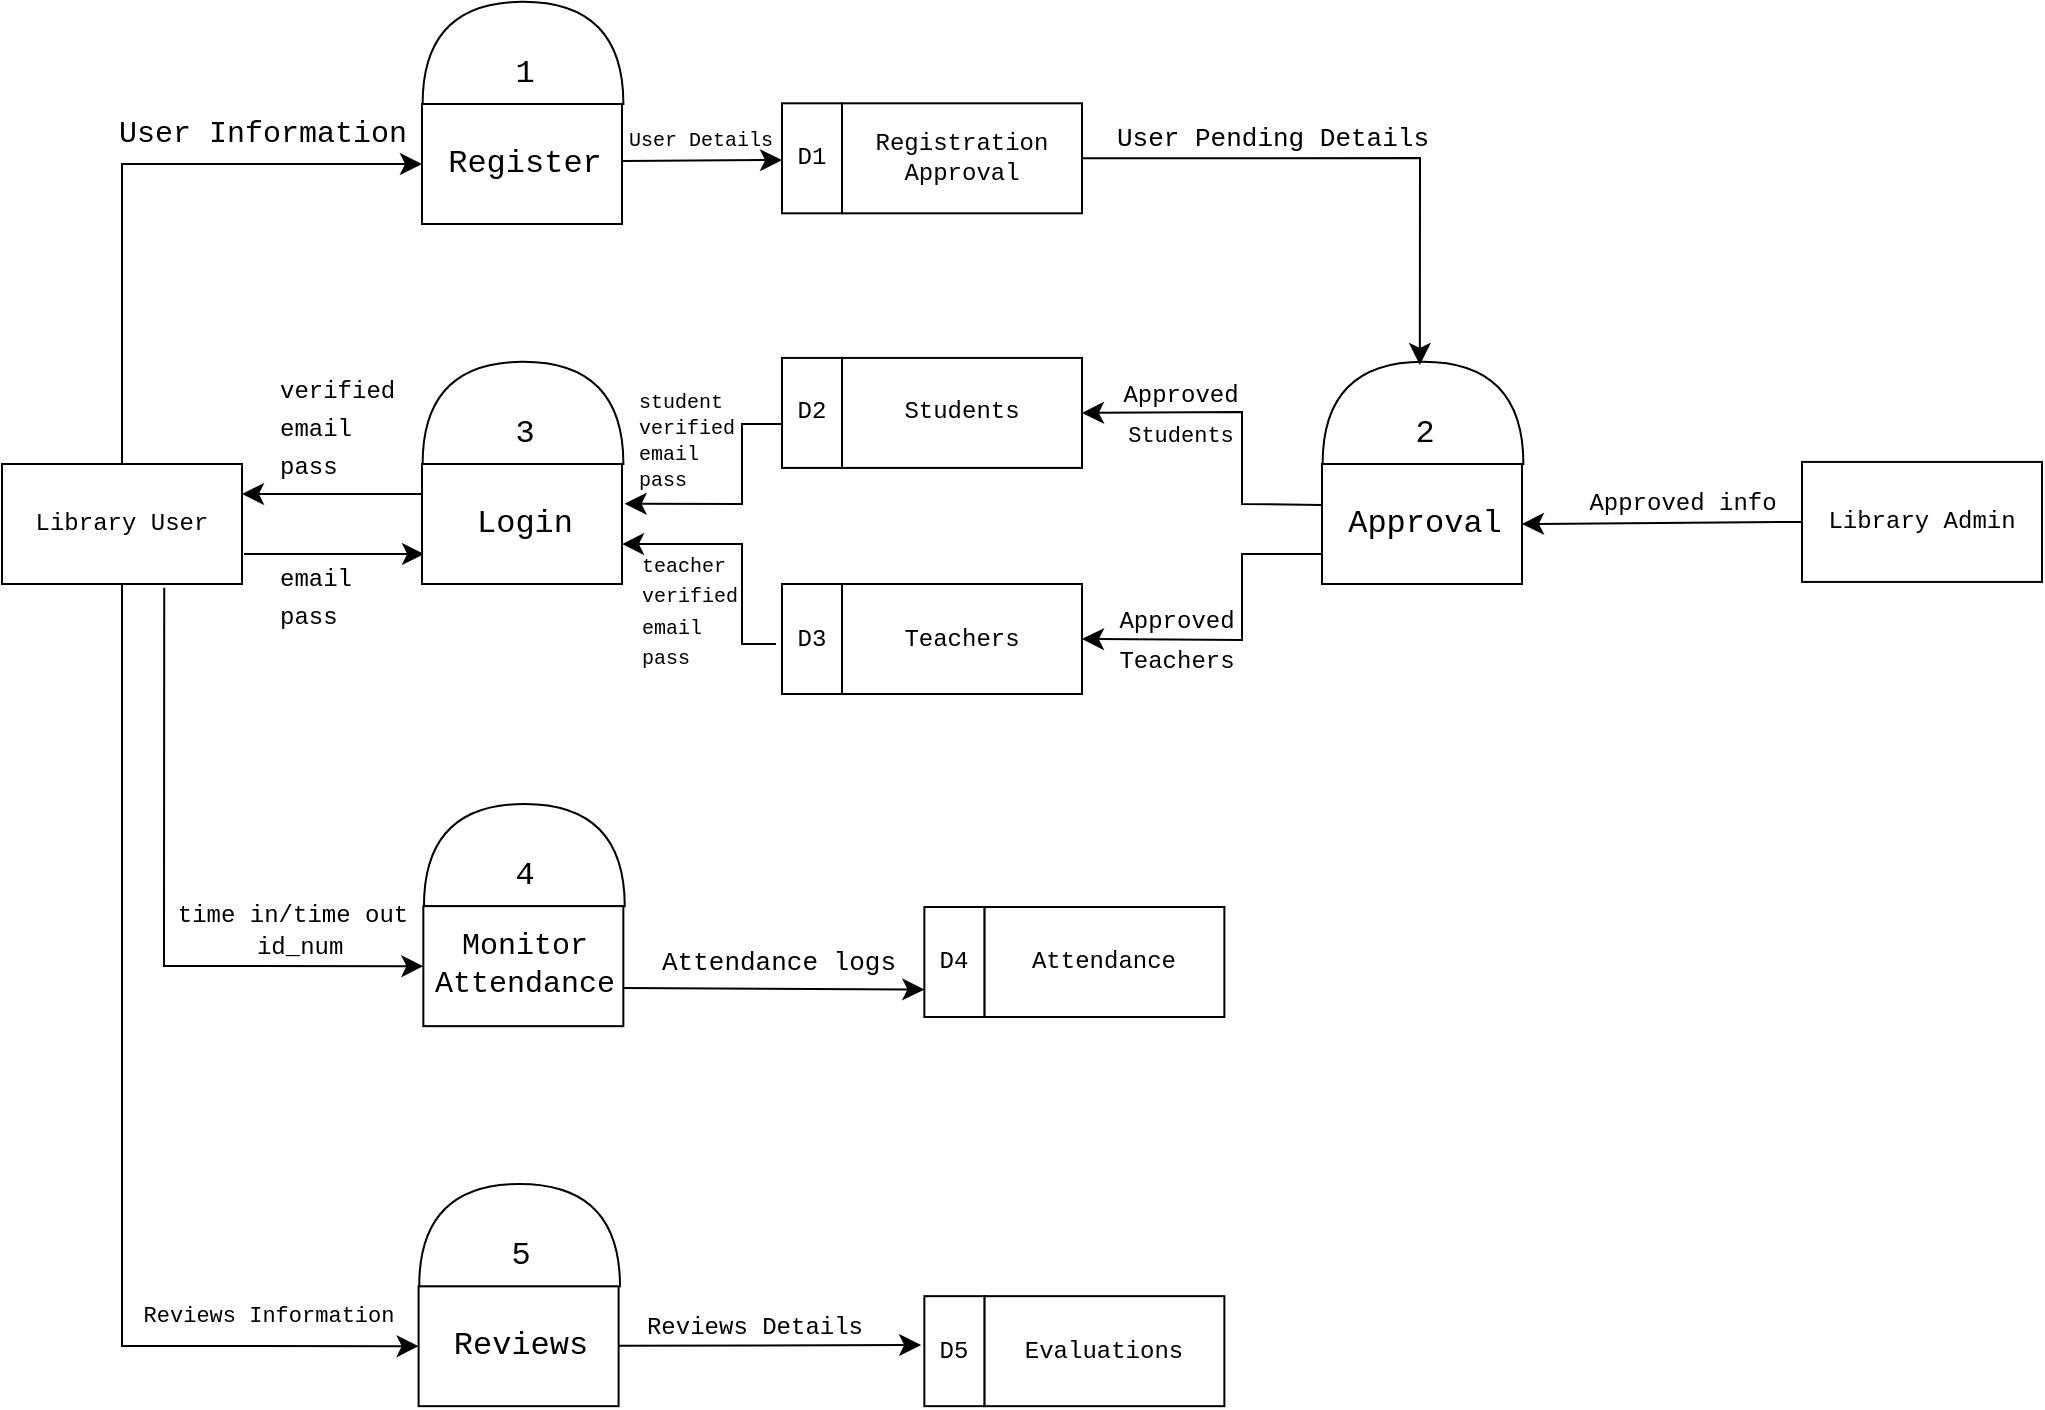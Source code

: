 <mxfile version="24.2.3" type="github">
  <diagram name="Page-1" id="GqMZiqfUwNPtbt659hKj">
    <mxGraphModel dx="2080" dy="956" grid="1" gridSize="10" guides="1" tooltips="1" connect="1" arrows="1" fold="1" page="0" pageScale="1" pageWidth="827" pageHeight="1169" math="0" shadow="0">
      <root>
        <mxCell id="0" />
        <mxCell id="1" parent="0" />
        <mxCell id="muXEsNCiM2LmNspon1gy-124" style="edgeStyle=none;curved=0;rounded=0;orthogonalLoop=1;jettySize=auto;html=1;strokeColor=default;align=center;verticalAlign=middle;fontFamily=Helvetica;fontSize=12;fontColor=default;labelBackgroundColor=default;startSize=8;endArrow=classic;endSize=8;" parent="1" edge="1">
          <mxGeometry relative="1" as="geometry">
            <mxPoint x="-698.98" y="15" as="sourcePoint" />
            <mxPoint x="-608.98" y="15" as="targetPoint" />
          </mxGeometry>
        </mxCell>
        <mxCell id="muXEsNCiM2LmNspon1gy-2" value="Library User" style="rounded=0;whiteSpace=wrap;html=1;fontFamily=Courier New;" parent="1" vertex="1">
          <mxGeometry x="-820" y="-30" width="120" height="60" as="geometry" />
        </mxCell>
        <mxCell id="muXEsNCiM2LmNspon1gy-3" value="" style="rounded=0;whiteSpace=wrap;html=1;fontFamily=Courier New;" parent="1" vertex="1">
          <mxGeometry x="-610" y="-210" width="100" height="60" as="geometry" />
        </mxCell>
        <mxCell id="muXEsNCiM2LmNspon1gy-4" value="" style="shape=or;whiteSpace=wrap;html=1;rotation=-90;fontFamily=Courier New;" parent="1" vertex="1">
          <mxGeometry x="-585.04" y="-285.73" width="51.09" height="100.39" as="geometry" />
        </mxCell>
        <mxCell id="muXEsNCiM2LmNspon1gy-5" style="edgeStyle=none;curved=1;rounded=0;orthogonalLoop=1;jettySize=auto;html=1;exitX=0;exitY=0.5;exitDx=0;exitDy=0;fontSize=12;startSize=8;endSize=8;fontFamily=Courier New;" parent="1" source="muXEsNCiM2LmNspon1gy-3" target="muXEsNCiM2LmNspon1gy-3" edge="1">
          <mxGeometry relative="1" as="geometry" />
        </mxCell>
        <mxCell id="muXEsNCiM2LmNspon1gy-7" value="1" style="text;html=1;align=center;verticalAlign=middle;resizable=0;points=[];autosize=1;strokeColor=none;fillColor=none;fontSize=16;fontFamily=Courier New;" parent="1" vertex="1">
          <mxGeometry x="-574.49" y="-240" width="30" height="30" as="geometry" />
        </mxCell>
        <mxCell id="muXEsNCiM2LmNspon1gy-8" value="" style="rounded=0;whiteSpace=wrap;html=1;fontFamily=Courier New;" parent="1" vertex="1">
          <mxGeometry x="-610" y="-30" width="100" height="60" as="geometry" />
        </mxCell>
        <mxCell id="muXEsNCiM2LmNspon1gy-9" value="" style="shape=or;whiteSpace=wrap;html=1;rotation=-90;fontFamily=Courier New;" parent="1" vertex="1">
          <mxGeometry x="-585.04" y="-105.73" width="51.09" height="100.39" as="geometry" />
        </mxCell>
        <mxCell id="muXEsNCiM2LmNspon1gy-10" style="edgeStyle=none;curved=1;rounded=0;orthogonalLoop=1;jettySize=auto;html=1;exitX=0;exitY=0.5;exitDx=0;exitDy=0;fontSize=12;startSize=8;endSize=8;fontFamily=Courier New;" parent="1" source="muXEsNCiM2LmNspon1gy-8" target="muXEsNCiM2LmNspon1gy-8" edge="1">
          <mxGeometry relative="1" as="geometry" />
        </mxCell>
        <mxCell id="muXEsNCiM2LmNspon1gy-11" value="3" style="text;html=1;align=center;verticalAlign=middle;resizable=0;points=[];autosize=1;strokeColor=none;fillColor=none;fontSize=16;fontFamily=Courier New;" parent="1" vertex="1">
          <mxGeometry x="-574.49" y="-60" width="30" height="30" as="geometry" />
        </mxCell>
        <mxCell id="muXEsNCiM2LmNspon1gy-20" value="Register" style="text;html=1;align=center;verticalAlign=middle;resizable=0;points=[];autosize=1;strokeColor=none;fillColor=none;fontSize=16;fontFamily=Courier New;" parent="1" vertex="1">
          <mxGeometry x="-608.98" y="-195" width="100" height="30" as="geometry" />
        </mxCell>
        <mxCell id="muXEsNCiM2LmNspon1gy-21" value="Login" style="text;html=1;align=center;verticalAlign=middle;resizable=0;points=[];autosize=1;strokeColor=none;fillColor=none;fontSize=16;fontFamily=Courier New;" parent="1" vertex="1">
          <mxGeometry x="-593.98" y="-15.0" width="70" height="30" as="geometry" />
        </mxCell>
        <mxCell id="muXEsNCiM2LmNspon1gy-25" value="" style="endArrow=classic;html=1;rounded=0;fontSize=12;startSize=8;endSize=8;curved=0;exitX=0.5;exitY=0;exitDx=0;exitDy=0;entryX=0;entryY=0.5;entryDx=0;entryDy=0;fontFamily=Courier New;" parent="1" source="muXEsNCiM2LmNspon1gy-2" target="muXEsNCiM2LmNspon1gy-3" edge="1">
          <mxGeometry width="50" height="50" relative="1" as="geometry">
            <mxPoint x="-630" y="-50" as="sourcePoint" />
            <mxPoint x="-580" y="-100" as="targetPoint" />
            <Array as="points">
              <mxPoint x="-760" y="-180" />
            </Array>
          </mxGeometry>
        </mxCell>
        <mxCell id="muXEsNCiM2LmNspon1gy-26" value="&lt;font style=&quot;font-size: 15px;&quot;&gt;User Information&lt;/font&gt;" style="text;html=1;align=center;verticalAlign=middle;resizable=0;points=[];autosize=1;strokeColor=none;fillColor=none;fontSize=16;fontFamily=Courier New;" parent="1" vertex="1">
          <mxGeometry x="-775" y="-210.34" width="170" height="30" as="geometry" />
        </mxCell>
        <mxCell id="muXEsNCiM2LmNspon1gy-27" value="Library Admin" style="rounded=0;whiteSpace=wrap;html=1;fontFamily=Courier New;" parent="1" vertex="1">
          <mxGeometry x="80" y="-31.04" width="120" height="60" as="geometry" />
        </mxCell>
        <mxCell id="muXEsNCiM2LmNspon1gy-31" value="" style="group;fontFamily=Courier New;" parent="1" vertex="1" connectable="0">
          <mxGeometry x="-430" y="-210.34" width="150" height="55" as="geometry" />
        </mxCell>
        <mxCell id="muXEsNCiM2LmNspon1gy-29" value="Registration Approval" style="whiteSpace=wrap;html=1;fontFamily=Courier New;" parent="muXEsNCiM2LmNspon1gy-31" vertex="1">
          <mxGeometry x="30" width="120" height="55" as="geometry" />
        </mxCell>
        <mxCell id="muXEsNCiM2LmNspon1gy-30" value="D1" style="rounded=0;whiteSpace=wrap;html=1;fontFamily=Courier New;" parent="muXEsNCiM2LmNspon1gy-31" vertex="1">
          <mxGeometry width="30" height="55" as="geometry" />
        </mxCell>
        <mxCell id="muXEsNCiM2LmNspon1gy-35" value="" style="group;fontFamily=Courier New;" parent="1" vertex="1" connectable="0">
          <mxGeometry x="-430" y="-83.04" width="150" height="55" as="geometry" />
        </mxCell>
        <mxCell id="muXEsNCiM2LmNspon1gy-36" value="Students" style="whiteSpace=wrap;html=1;fontFamily=Courier New;" parent="muXEsNCiM2LmNspon1gy-35" vertex="1">
          <mxGeometry x="30" width="120" height="55" as="geometry" />
        </mxCell>
        <mxCell id="muXEsNCiM2LmNspon1gy-37" value="D2" style="rounded=0;whiteSpace=wrap;html=1;fontFamily=Courier New;" parent="muXEsNCiM2LmNspon1gy-35" vertex="1">
          <mxGeometry width="30" height="55" as="geometry" />
        </mxCell>
        <mxCell id="muXEsNCiM2LmNspon1gy-38" value="" style="group;fontFamily=Courier New;" parent="1" vertex="1" connectable="0">
          <mxGeometry x="-430" y="30.0" width="150" height="55" as="geometry" />
        </mxCell>
        <mxCell id="muXEsNCiM2LmNspon1gy-39" value="Teachers" style="whiteSpace=wrap;html=1;fontFamily=Courier New;" parent="muXEsNCiM2LmNspon1gy-38" vertex="1">
          <mxGeometry x="30" width="120" height="55" as="geometry" />
        </mxCell>
        <mxCell id="muXEsNCiM2LmNspon1gy-40" value="D3" style="rounded=0;whiteSpace=wrap;html=1;fontFamily=Courier New;" parent="muXEsNCiM2LmNspon1gy-38" vertex="1">
          <mxGeometry width="30" height="55" as="geometry" />
        </mxCell>
        <mxCell id="muXEsNCiM2LmNspon1gy-52" value="" style="endArrow=classic;html=1;rounded=0;fontSize=12;startSize=8;endSize=8;curved=0;exitX=0;exitY=0.5;exitDx=0;exitDy=0;entryX=1;entryY=0.5;entryDx=0;entryDy=0;fontFamily=Courier New;" parent="1" edge="1">
          <mxGeometry width="50" height="50" relative="1" as="geometry">
            <mxPoint x="-610" y="-15" as="sourcePoint" />
            <mxPoint x="-700" y="-15" as="targetPoint" />
            <Array as="points" />
          </mxGeometry>
        </mxCell>
        <mxCell id="muXEsNCiM2LmNspon1gy-53" value="&lt;span style=&quot;font-size: 12px;&quot;&gt;verified&amp;nbsp;&lt;/span&gt;&lt;div&gt;&lt;span style=&quot;font-size: 12px;&quot;&gt;email&lt;/span&gt;&lt;/div&gt;&lt;div&gt;&lt;span style=&quot;font-size: 12px;&quot;&gt;pass&lt;/span&gt;&lt;/div&gt;" style="text;html=1;align=left;verticalAlign=middle;resizable=0;points=[];autosize=1;strokeColor=none;fillColor=none;fontSize=16;fontFamily=Courier New;" parent="1" vertex="1">
          <mxGeometry x="-682.98" y="-83.04" width="90" height="70" as="geometry" />
        </mxCell>
        <mxCell id="muXEsNCiM2LmNspon1gy-54" value="" style="group;fontFamily=Courier New;" parent="1" vertex="1" connectable="0">
          <mxGeometry x="-611.7" y="330.0" width="100.7" height="111.08" as="geometry" />
        </mxCell>
        <mxCell id="muXEsNCiM2LmNspon1gy-12" value="" style="rounded=0;whiteSpace=wrap;html=1;fontFamily=Courier New;" parent="muXEsNCiM2LmNspon1gy-54" vertex="1">
          <mxGeometry y="51.08" width="100" height="60" as="geometry" />
        </mxCell>
        <mxCell id="muXEsNCiM2LmNspon1gy-13" value="" style="shape=or;whiteSpace=wrap;html=1;rotation=-90;fontFamily=Courier New;" parent="muXEsNCiM2LmNspon1gy-54" vertex="1">
          <mxGeometry x="24.96" y="-24.65" width="51.09" height="100.39" as="geometry" />
        </mxCell>
        <mxCell id="muXEsNCiM2LmNspon1gy-14" style="edgeStyle=none;curved=1;rounded=0;orthogonalLoop=1;jettySize=auto;html=1;exitX=0;exitY=0.5;exitDx=0;exitDy=0;fontSize=12;startSize=8;endSize=8;fontFamily=Courier New;" parent="muXEsNCiM2LmNspon1gy-54" source="muXEsNCiM2LmNspon1gy-12" target="muXEsNCiM2LmNspon1gy-12" edge="1">
          <mxGeometry relative="1" as="geometry" />
        </mxCell>
        <mxCell id="muXEsNCiM2LmNspon1gy-15" value="5" style="text;html=1;align=center;verticalAlign=middle;resizable=0;points=[];autosize=1;strokeColor=none;fillColor=none;fontSize=16;fontFamily=Courier New;" parent="muXEsNCiM2LmNspon1gy-54" vertex="1">
          <mxGeometry x="35.51" y="21.08" width="30" height="30" as="geometry" />
        </mxCell>
        <mxCell id="muXEsNCiM2LmNspon1gy-22" value="Reviews" style="text;html=1;align=center;verticalAlign=middle;resizable=0;points=[];autosize=1;strokeColor=none;fillColor=none;fontSize=16;fontFamily=Courier New;" parent="muXEsNCiM2LmNspon1gy-54" vertex="1">
          <mxGeometry x="5.51" y="66.08" width="90" height="30" as="geometry" />
        </mxCell>
        <mxCell id="muXEsNCiM2LmNspon1gy-55" value="" style="endArrow=classic;html=1;rounded=0;fontSize=12;startSize=8;endSize=8;curved=0;entryX=0;entryY=0.5;entryDx=0;entryDy=0;fontFamily=Courier New;" parent="1" source="muXEsNCiM2LmNspon1gy-2" target="muXEsNCiM2LmNspon1gy-12" edge="1">
          <mxGeometry width="50" height="50" relative="1" as="geometry">
            <mxPoint x="-730" y="150" as="sourcePoint" />
            <mxPoint x="-760" y="210" as="targetPoint" />
            <Array as="points">
              <mxPoint x="-760" y="411" />
            </Array>
          </mxGeometry>
        </mxCell>
        <mxCell id="muXEsNCiM2LmNspon1gy-56" value="&lt;font style=&quot;font-size: 11px;&quot;&gt;Reviews Information&lt;/font&gt;" style="text;html=1;align=center;verticalAlign=middle;resizable=0;points=[];autosize=1;strokeColor=none;fillColor=none;fontSize=16;fontFamily=Courier New;" parent="1" vertex="1">
          <mxGeometry x="-762" y="380" width="150" height="30" as="geometry" />
        </mxCell>
        <mxCell id="muXEsNCiM2LmNspon1gy-57" value="" style="group;fontFamily=Courier New;" parent="1" vertex="1" connectable="0">
          <mxGeometry x="-358.82" y="386.08" width="150" height="55" as="geometry" />
        </mxCell>
        <mxCell id="muXEsNCiM2LmNspon1gy-58" value="Evaluations" style="whiteSpace=wrap;html=1;fontFamily=Courier New;" parent="muXEsNCiM2LmNspon1gy-57" vertex="1">
          <mxGeometry x="30" width="120" height="55" as="geometry" />
        </mxCell>
        <mxCell id="muXEsNCiM2LmNspon1gy-59" value="D5" style="rounded=0;whiteSpace=wrap;html=1;fontFamily=Courier New;" parent="muXEsNCiM2LmNspon1gy-57" vertex="1">
          <mxGeometry width="30" height="55" as="geometry" />
        </mxCell>
        <mxCell id="muXEsNCiM2LmNspon1gy-62" value="&lt;font style=&quot;font-size: 12px;&quot;&gt;Reviews D&lt;/font&gt;&lt;span style=&quot;font-size: 12px; background-color: initial;&quot;&gt;etails&lt;/span&gt;" style="text;html=1;align=center;verticalAlign=middle;resizable=0;points=[];autosize=1;strokeColor=none;fillColor=none;fontSize=16;fontFamily=Courier New;" parent="1" vertex="1">
          <mxGeometry x="-508.98" y="386.08" width="130" height="30" as="geometry" />
        </mxCell>
        <mxCell id="muXEsNCiM2LmNspon1gy-69" value="" style="group;fontFamily=Courier New;" parent="1" vertex="1" connectable="0">
          <mxGeometry x="-609.33" y="140.0" width="110.51" height="111.08" as="geometry" />
        </mxCell>
        <mxCell id="muXEsNCiM2LmNspon1gy-17" value="" style="shape=or;whiteSpace=wrap;html=1;rotation=-90;fontFamily=Courier New;" parent="muXEsNCiM2LmNspon1gy-69" vertex="1">
          <mxGeometry x="24.96" y="-24.65" width="51.09" height="100.39" as="geometry" />
        </mxCell>
        <mxCell id="muXEsNCiM2LmNspon1gy-68" value="" style="group;fontFamily=Courier New;" parent="muXEsNCiM2LmNspon1gy-69" vertex="1" connectable="0">
          <mxGeometry y="21.08" width="110.51" height="90" as="geometry" />
        </mxCell>
        <mxCell id="muXEsNCiM2LmNspon1gy-16" value="" style="rounded=0;whiteSpace=wrap;html=1;fontFamily=Courier New;" parent="muXEsNCiM2LmNspon1gy-68" vertex="1">
          <mxGeometry y="30" width="100" height="60" as="geometry" />
        </mxCell>
        <mxCell id="muXEsNCiM2LmNspon1gy-18" style="edgeStyle=none;curved=1;rounded=0;orthogonalLoop=1;jettySize=auto;html=1;exitX=0;exitY=0.5;exitDx=0;exitDy=0;fontSize=12;startSize=8;endSize=8;fontFamily=Courier New;" parent="muXEsNCiM2LmNspon1gy-68" source="muXEsNCiM2LmNspon1gy-16" target="muXEsNCiM2LmNspon1gy-16" edge="1">
          <mxGeometry relative="1" as="geometry" />
        </mxCell>
        <mxCell id="muXEsNCiM2LmNspon1gy-19" value="4" style="text;html=1;align=center;verticalAlign=middle;resizable=0;points=[];autosize=1;strokeColor=none;fillColor=none;fontSize=16;fontFamily=Courier New;" parent="muXEsNCiM2LmNspon1gy-68" vertex="1">
          <mxGeometry x="35.51" width="30" height="30" as="geometry" />
        </mxCell>
        <mxCell id="muXEsNCiM2LmNspon1gy-23" value="&lt;div style=&quot;font-size: 15px;&quot;&gt;&lt;font style=&quot;font-size: 15px;&quot;&gt;Monitor&lt;/font&gt;&lt;/div&gt;&lt;font style=&quot;font-size: 15px;&quot;&gt;Attendance&lt;/font&gt;" style="text;html=1;align=center;verticalAlign=middle;resizable=0;points=[];autosize=1;strokeColor=none;fillColor=none;fontSize=16;fontFamily=Courier New;" parent="muXEsNCiM2LmNspon1gy-68" vertex="1">
          <mxGeometry x="-4.49" y="35" width="110" height="50" as="geometry" />
        </mxCell>
        <mxCell id="muXEsNCiM2LmNspon1gy-72" value="" style="edgeStyle=none;curved=1;rounded=0;orthogonalLoop=1;jettySize=auto;html=1;fontSize=12;startSize=8;endSize=8;entryX=-0.054;entryY=0.444;entryDx=0;entryDy=0;entryPerimeter=0;fontFamily=Courier New;" parent="1" source="muXEsNCiM2LmNspon1gy-12" target="muXEsNCiM2LmNspon1gy-59" edge="1">
          <mxGeometry relative="1" as="geometry" />
        </mxCell>
        <mxCell id="muXEsNCiM2LmNspon1gy-75" value="" style="endArrow=classic;html=1;rounded=0;fontSize=12;startSize=8;endSize=8;curved=0;exitX=0.676;exitY=1.031;exitDx=0;exitDy=0;exitPerimeter=0;fontFamily=Courier New;entryX=0;entryY=0.5;entryDx=0;entryDy=0;" parent="1" source="muXEsNCiM2LmNspon1gy-2" target="muXEsNCiM2LmNspon1gy-16" edge="1">
          <mxGeometry width="50" height="50" relative="1" as="geometry">
            <mxPoint x="-610" y="220" as="sourcePoint" />
            <mxPoint x="-570" y="140" as="targetPoint" />
            <Array as="points">
              <mxPoint x="-739" y="221" />
            </Array>
          </mxGeometry>
        </mxCell>
        <mxCell id="muXEsNCiM2LmNspon1gy-76" value="&lt;div style=&quot;font-size: 12px;&quot;&gt;&lt;br&gt;&lt;/div&gt;" style="text;html=1;align=left;verticalAlign=middle;resizable=0;points=[];autosize=1;strokeColor=none;fillColor=none;fontSize=16;fontFamily=Courier New;" parent="1" vertex="1">
          <mxGeometry x="-707.98" y="204" width="20" height="30" as="geometry" />
        </mxCell>
        <mxCell id="muXEsNCiM2LmNspon1gy-78" value="" style="group;fontFamily=Courier New;" parent="1" vertex="1" connectable="0">
          <mxGeometry x="-358.82" y="191.5" width="150" height="55" as="geometry" />
        </mxCell>
        <mxCell id="muXEsNCiM2LmNspon1gy-79" value="Attendance" style="whiteSpace=wrap;html=1;fontFamily=Courier New;" parent="muXEsNCiM2LmNspon1gy-78" vertex="1">
          <mxGeometry x="30" width="120" height="55" as="geometry" />
        </mxCell>
        <mxCell id="muXEsNCiM2LmNspon1gy-80" value="D4" style="rounded=0;whiteSpace=wrap;html=1;fontFamily=Courier New;" parent="muXEsNCiM2LmNspon1gy-78" vertex="1">
          <mxGeometry width="30" height="55" as="geometry" />
        </mxCell>
        <mxCell id="muXEsNCiM2LmNspon1gy-81" value="" style="endArrow=classic;html=1;rounded=0;fontSize=12;startSize=8;endSize=8;curved=1;entryX=0;entryY=0.75;entryDx=0;entryDy=0;fontFamily=Courier New;exitX=0.997;exitY=0.682;exitDx=0;exitDy=0;exitPerimeter=0;" parent="1" source="muXEsNCiM2LmNspon1gy-16" target="muXEsNCiM2LmNspon1gy-80" edge="1">
          <mxGeometry width="50" height="50" relative="1" as="geometry">
            <mxPoint x="-502.0" y="233.0" as="sourcePoint" />
            <mxPoint x="-357.3" y="233.57" as="targetPoint" />
          </mxGeometry>
        </mxCell>
        <mxCell id="muXEsNCiM2LmNspon1gy-82" value="&lt;font style=&quot;font-size: 13px;&quot;&gt;Attendance logs&lt;/font&gt;" style="text;html=1;align=center;verticalAlign=middle;resizable=0;points=[];autosize=1;strokeColor=none;fillColor=none;fontSize=16;fontFamily=Courier New;" parent="1" vertex="1">
          <mxGeometry x="-502" y="204" width="140" height="30" as="geometry" />
        </mxCell>
        <mxCell id="muXEsNCiM2LmNspon1gy-83" value="" style="group;fontFamily=Courier New;" parent="1" vertex="1" connectable="0">
          <mxGeometry x="-160" y="-81.08" width="100.7" height="111.08" as="geometry" />
        </mxCell>
        <mxCell id="muXEsNCiM2LmNspon1gy-84" value="" style="rounded=0;whiteSpace=wrap;html=1;fontFamily=Courier New;" parent="muXEsNCiM2LmNspon1gy-83" vertex="1">
          <mxGeometry y="51.08" width="100" height="60" as="geometry" />
        </mxCell>
        <mxCell id="muXEsNCiM2LmNspon1gy-85" value="" style="shape=or;whiteSpace=wrap;html=1;rotation=-90;fontFamily=Courier New;" parent="muXEsNCiM2LmNspon1gy-83" vertex="1">
          <mxGeometry x="24.96" y="-24.65" width="51.09" height="100.39" as="geometry" />
        </mxCell>
        <mxCell id="muXEsNCiM2LmNspon1gy-86" style="edgeStyle=none;curved=1;rounded=0;orthogonalLoop=1;jettySize=auto;html=1;exitX=0;exitY=0.5;exitDx=0;exitDy=0;fontSize=12;startSize=8;endSize=8;fontFamily=Courier New;" parent="muXEsNCiM2LmNspon1gy-83" source="muXEsNCiM2LmNspon1gy-84" target="muXEsNCiM2LmNspon1gy-84" edge="1">
          <mxGeometry relative="1" as="geometry" />
        </mxCell>
        <mxCell id="muXEsNCiM2LmNspon1gy-87" value="2" style="text;html=1;align=center;verticalAlign=middle;resizable=0;points=[];autosize=1;strokeColor=none;fillColor=none;fontSize=16;fontFamily=Courier New;" parent="muXEsNCiM2LmNspon1gy-83" vertex="1">
          <mxGeometry x="35.51" y="21.08" width="30" height="30" as="geometry" />
        </mxCell>
        <mxCell id="muXEsNCiM2LmNspon1gy-88" value="Approval" style="text;html=1;align=center;verticalAlign=middle;resizable=0;points=[];autosize=1;strokeColor=none;fillColor=none;fontSize=16;fontFamily=Courier New;" parent="muXEsNCiM2LmNspon1gy-83" vertex="1">
          <mxGeometry x="0.51" y="66.08" width="100" height="30" as="geometry" />
        </mxCell>
        <mxCell id="muXEsNCiM2LmNspon1gy-92" value="" style="endArrow=classic;html=1;rounded=0;fontSize=12;startSize=8;endSize=8;curved=0;fontFamily=Courier New;" parent="1" edge="1">
          <mxGeometry width="50" height="50" relative="1" as="geometry">
            <mxPoint x="-509.62" y="-181.54" as="sourcePoint" />
            <mxPoint x="-430" y="-182" as="targetPoint" />
          </mxGeometry>
        </mxCell>
        <mxCell id="muXEsNCiM2LmNspon1gy-93" value="&lt;font style=&quot;font-size: 10px;&quot;&gt;User Details&lt;/font&gt;" style="text;html=1;align=center;verticalAlign=middle;resizable=0;points=[];autosize=1;strokeColor=none;fillColor=none;fontSize=16;fontFamily=Courier New;" parent="1" vertex="1">
          <mxGeometry x="-520.98" y="-208.34" width="100" height="30" as="geometry" />
        </mxCell>
        <mxCell id="muXEsNCiM2LmNspon1gy-94" value="" style="endArrow=classic;html=1;rounded=0;fontSize=12;startSize=8;endSize=8;curved=0;exitX=1;exitY=0.5;exitDx=0;exitDy=0;entryX=0.994;entryY=0.831;entryDx=0;entryDy=0;entryPerimeter=0;fontFamily=Courier New;" parent="1" source="muXEsNCiM2LmNspon1gy-29" edge="1">
          <mxGeometry width="50" height="50" relative="1" as="geometry">
            <mxPoint x="-280" y="30" as="sourcePoint" />
            <mxPoint x="-111.085" y="-79.508" as="targetPoint" />
            <Array as="points">
              <mxPoint x="-111" y="-183" />
            </Array>
          </mxGeometry>
        </mxCell>
        <mxCell id="muXEsNCiM2LmNspon1gy-108" value="&lt;font style=&quot;font-size: 13px;&quot;&gt;User Pending Details&lt;/font&gt;" style="text;html=1;align=center;verticalAlign=middle;resizable=0;points=[];autosize=1;strokeColor=none;fillColor=none;fontSize=16;fontFamily=Courier New;" parent="1" vertex="1">
          <mxGeometry x="-275" y="-208.34" width="180" height="30" as="geometry" />
        </mxCell>
        <mxCell id="muXEsNCiM2LmNspon1gy-109" value="" style="endArrow=classic;html=1;rounded=0;fontSize=12;startSize=8;endSize=8;curved=1;exitX=0;exitY=0.5;exitDx=0;exitDy=0;fontFamily=Courier New;" parent="1" source="muXEsNCiM2LmNspon1gy-27" edge="1">
          <mxGeometry width="50" height="50" relative="1" as="geometry">
            <mxPoint x="-310" y="50" as="sourcePoint" />
            <mxPoint x="-60" as="targetPoint" />
          </mxGeometry>
        </mxCell>
        <mxCell id="muXEsNCiM2LmNspon1gy-110" value="&lt;font style=&quot;font-size: 12px;&quot;&gt;Approved info&lt;/font&gt;" style="text;html=1;align=center;verticalAlign=middle;resizable=0;points=[];autosize=1;strokeColor=none;fillColor=none;fontSize=16;fontFamily=Courier New;" parent="1" vertex="1">
          <mxGeometry x="-40" y="-26.04" width="120" height="30" as="geometry" />
        </mxCell>
        <mxCell id="muXEsNCiM2LmNspon1gy-111" value="" style="endArrow=classic;html=1;rounded=0;fontSize=12;startSize=8;endSize=8;curved=0;exitX=-0.005;exitY=0.341;exitDx=0;exitDy=0;entryX=1;entryY=0.5;entryDx=0;entryDy=0;exitPerimeter=0;fontFamily=Courier New;" parent="1" source="muXEsNCiM2LmNspon1gy-84" target="muXEsNCiM2LmNspon1gy-36" edge="1">
          <mxGeometry width="50" height="50" relative="1" as="geometry">
            <mxPoint x="-240" y="70" as="sourcePoint" />
            <mxPoint x="-190" y="20" as="targetPoint" />
            <Array as="points">
              <mxPoint x="-200" y="-10" />
              <mxPoint x="-200" y="-56" />
            </Array>
          </mxGeometry>
        </mxCell>
        <mxCell id="muXEsNCiM2LmNspon1gy-112" value="" style="endArrow=classic;html=1;rounded=0;fontSize=12;startSize=8;endSize=8;curved=0;exitX=0;exitY=0.75;exitDx=0;exitDy=0;entryX=1;entryY=0.5;entryDx=0;entryDy=0;fontFamily=Courier New;" parent="1" source="muXEsNCiM2LmNspon1gy-84" target="muXEsNCiM2LmNspon1gy-39" edge="1">
          <mxGeometry width="50" height="50" relative="1" as="geometry">
            <mxPoint x="-240" y="40" as="sourcePoint" />
            <mxPoint x="-190" y="-10" as="targetPoint" />
            <Array as="points">
              <mxPoint x="-200" y="15" />
              <mxPoint x="-200" y="58" />
            </Array>
          </mxGeometry>
        </mxCell>
        <mxCell id="muXEsNCiM2LmNspon1gy-113" value="&lt;font&gt;&lt;font style=&quot;font-size: 12px;&quot;&gt;Approved&lt;/font&gt;&lt;/font&gt;&lt;div&gt;&lt;font size=&quot;1&quot;&gt;&lt;font style=&quot;&quot;&gt;&lt;/font&gt;&lt;font style=&quot;font-size: 11px;&quot;&gt;Students&lt;/font&gt;&lt;/font&gt;&lt;/div&gt;" style="text;html=1;align=center;verticalAlign=middle;resizable=0;points=[];autosize=1;strokeColor=none;fillColor=none;fontSize=16;fontFamily=Courier New;" parent="1" vertex="1">
          <mxGeometry x="-271" y="-80.0" width="80" height="50" as="geometry" />
        </mxCell>
        <mxCell id="muXEsNCiM2LmNspon1gy-114" value="&lt;font&gt;&lt;font style=&quot;font-size: 12px;&quot;&gt;Approved&lt;/font&gt;&lt;/font&gt;&lt;div&gt;&lt;font&gt;&lt;font style=&quot;font-size: 12px;&quot;&gt;Teachers&lt;/font&gt;&lt;/font&gt;&lt;/div&gt;" style="text;html=1;align=center;verticalAlign=middle;resizable=0;points=[];autosize=1;strokeColor=none;fillColor=none;fontSize=16;fontFamily=Courier New;" parent="1" vertex="1">
          <mxGeometry x="-273" y="32.5" width="80" height="50" as="geometry" />
        </mxCell>
        <mxCell id="muXEsNCiM2LmNspon1gy-116" value="" style="endArrow=classic;html=1;rounded=0;fontSize=12;startSize=8;endSize=8;curved=0;exitX=0;exitY=0.601;exitDx=0;exitDy=0;entryX=1.013;entryY=0.331;entryDx=0;entryDy=0;entryPerimeter=0;exitPerimeter=0;" parent="1" source="muXEsNCiM2LmNspon1gy-37" target="muXEsNCiM2LmNspon1gy-8" edge="1">
          <mxGeometry width="50" height="50" relative="1" as="geometry">
            <mxPoint x="-220" y="50" as="sourcePoint" />
            <mxPoint x="-170" as="targetPoint" />
            <Array as="points">
              <mxPoint x="-450" y="-50" />
              <mxPoint x="-450" y="-10" />
            </Array>
          </mxGeometry>
        </mxCell>
        <mxCell id="muXEsNCiM2LmNspon1gy-118" value="" style="endArrow=classic;html=1;rounded=0;strokeColor=default;align=center;verticalAlign=middle;fontFamily=Helvetica;fontSize=12;fontColor=default;labelBackgroundColor=default;startSize=8;endSize=8;curved=0;exitX=-0.1;exitY=0.545;exitDx=0;exitDy=0;exitPerimeter=0;entryX=1;entryY=0.667;entryDx=0;entryDy=0;entryPerimeter=0;" parent="1" source="muXEsNCiM2LmNspon1gy-40" target="muXEsNCiM2LmNspon1gy-8" edge="1">
          <mxGeometry width="50" height="50" relative="1" as="geometry">
            <mxPoint x="-520" y="40" as="sourcePoint" />
            <mxPoint x="-470" y="-10" as="targetPoint" />
            <Array as="points">
              <mxPoint x="-450" y="60" />
              <mxPoint x="-450" y="10" />
            </Array>
          </mxGeometry>
        </mxCell>
        <mxCell id="muXEsNCiM2LmNspon1gy-120" value="&lt;font style=&quot;font-size: 10px;&quot; face=&quot;Courier New&quot;&gt;student&amp;nbsp;&lt;/font&gt;&lt;div style=&quot;text-align: left; font-size: 10px;&quot;&gt;&lt;font style=&quot;font-size: 10px;&quot; face=&quot;Courier New&quot;&gt;verified&lt;/font&gt;&lt;/div&gt;&lt;div style=&quot;text-align: left; font-size: 10px;&quot;&gt;&lt;font style=&quot;font-size: 10px;&quot; face=&quot;Courier New&quot;&gt;email&lt;/font&gt;&lt;/div&gt;&lt;div style=&quot;text-align: left; font-size: 10px;&quot;&gt;&lt;font style=&quot;font-size: 10px;&quot; face=&quot;Courier New&quot;&gt;pass&lt;/font&gt;&lt;/div&gt;" style="text;html=1;align=center;verticalAlign=middle;resizable=0;points=[];autosize=1;strokeColor=none;fillColor=none;fontSize=12;fontFamily=Helvetica;fontColor=default;labelBackgroundColor=none;" parent="1" vertex="1">
          <mxGeometry x="-513" y="-78.34" width="70" height="70" as="geometry" />
        </mxCell>
        <mxCell id="muXEsNCiM2LmNspon1gy-122" value="&lt;font face=&quot;Courier New&quot;&gt;&lt;span style=&quot;font-size: 10px;&quot;&gt;teacher&amp;nbsp;&lt;/span&gt;&lt;/font&gt;&lt;div&gt;&lt;font face=&quot;Courier New&quot;&gt;&lt;span style=&quot;font-size: 10px;&quot;&gt;verified&lt;/span&gt;&lt;/font&gt;&lt;/div&gt;&lt;div&gt;&lt;font face=&quot;Courier New&quot;&gt;&lt;span style=&quot;font-size: 10px;&quot;&gt;email&lt;/span&gt;&lt;/font&gt;&lt;/div&gt;&lt;div style=&quot;&quot;&gt;&lt;font face=&quot;Courier New&quot;&gt;&lt;span style=&quot;font-size: 10px;&quot;&gt;pass&lt;/span&gt;&lt;/font&gt;&lt;/div&gt;" style="text;html=1;align=left;verticalAlign=middle;resizable=0;points=[];autosize=1;strokeColor=none;fillColor=none;fontSize=12;fontFamily=Helvetica;fontColor=default;labelBackgroundColor=none;" parent="1" vertex="1">
          <mxGeometry x="-502" y="2.5" width="70" height="80" as="geometry" />
        </mxCell>
        <mxCell id="muXEsNCiM2LmNspon1gy-125" value="&lt;br&gt;&lt;div&gt;&lt;span style=&quot;font-size: 12px;&quot;&gt;email&lt;/span&gt;&lt;/div&gt;&lt;div&gt;&lt;span style=&quot;font-size: 12px;&quot;&gt;pass&lt;/span&gt;&lt;/div&gt;" style="text;html=1;align=left;verticalAlign=middle;resizable=0;points=[];autosize=1;strokeColor=none;fillColor=none;fontSize=16;fontFamily=Courier New;" parent="1" vertex="1">
          <mxGeometry x="-682.98" y="-8.34" width="60" height="70" as="geometry" />
        </mxCell>
        <mxCell id="muXEsNCiM2LmNspon1gy-128" value="&lt;font face=&quot;Courier New&quot;&gt;time in/time out&lt;/font&gt;&lt;div&gt;&lt;font face=&quot;Courier New&quot;&gt;&amp;nbsp;id_num&lt;/font&gt;&lt;/div&gt;" style="text;html=1;align=center;verticalAlign=middle;resizable=0;points=[];autosize=1;strokeColor=none;fillColor=none;fontSize=12;fontFamily=Helvetica;fontColor=default;labelBackgroundColor=none;" parent="1" vertex="1">
          <mxGeometry x="-745" y="183.0" width="140" height="40" as="geometry" />
        </mxCell>
      </root>
    </mxGraphModel>
  </diagram>
</mxfile>
